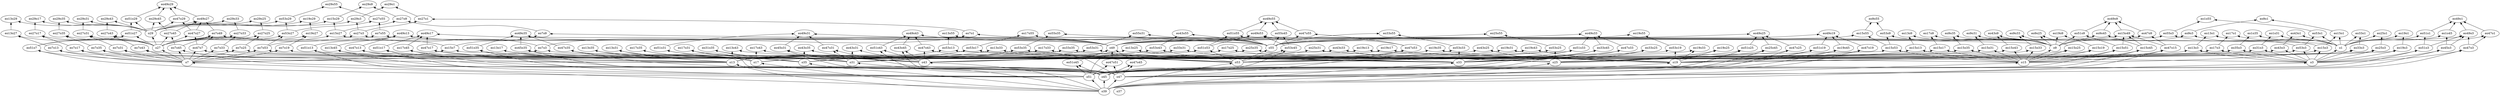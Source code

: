 strict digraph "priss2013-table01_s_d_s" {
	rankdir=BT
	eo27o35
	eo1o45
	eo35o3
	o7
	eo1o55
	eo53o3
	eo47o9
	eo13o43
	eo13o35
	eo49o25
	eo17o25
	o37
	eo53o25
	eo43o33
	o13
	o17
	eo9o55
	eo7o25
	eo47o3
	o55
	eo19o3
	eo27o25
	eo13o3
	eo17o43
	eo15o55
	eo25o3
	eo1o35
	o51
	eo7o53
	eo29o45
	eo51o45
	eo51o55
	eo15o51
	eo47o7
	eo43o31
	eo15o13
	eo7o49
	eo15o1
	eo15o45
	eo49o35
	o27
	eo47o15
	eo47o31
	eo33o55
	eo7o45
	o1
	eo47o43
	eo19o1
	eo19o25
	eo27o1
	eo51o43
	o35
	eo9o1
	eo15o7
	eo15o53
	o47
	eo29o31
	eo53o17
	eo47o35
	eo7o31
	eo7o35
	eo33o1
	eo7o1
	eo53o45
	eo15o43
	eo53o33
	eo47o33
	o53
	o29
	eo47o45
	eo49o3
	eo19o33
	eo49o29
	eo1o31
	o31
	eo51o9
	eo55o35
	eo13o45
	eo33o25
	eo49o19
	eo29o33
	eo19o17
	eo13o25
	eo27o3
	eo9o3
	eo15o31
	eo19o31
	eo47o27
	eo47o25
	eo53o9
	eo53o31
	eo9o35
	eo55o45
	eo47o17
	eo27o9
	eo15o35
	eo17o31
	eo9o25
	eo43o45
	eo43o55
	eo7o9
	eo29o17
	o39
	eo27o17
	eo53o13
	eo15o19
	eo53o29
	eo29o55
	eo43o9
	o43
	eo31o3
	o9
	o33
	eo19o43
	eo9o33
	eo51o7
	eo7o43
	eo15o49
	eo47o1
	eo49o43
	eo15o17
	eo47o13
	eo33o35
	eo51o33
	eo27o55
	eo49o17
	eo51o19
	eo43o3
	eo19o35
	eo17o9
	o15
	eo51o27
	eo17o45
	eo29o9
	eo47o29
	eo9o31
	eo47o55
	eo49o1
	eo45o31
	eo19o29
	eo25o31
	eo49o55
	eo47o51
	eo31o35
	eo51o25
	eo13o55
	o25
	eo17o33
	eo7o33
	eo53o1
	eo43o25
	eo49o31
	eo15o3
	eo13o31
	eo15o29
	eo51o17
	eo49o13
	eo7o3
	eo51o13
	eo27o43
	eo55o31
	eo53o35
	eo43o1
	eo49o33
	eo13o33
	eo25o1
	eo29o25
	eo51o29
	eo27o45
	eo25o35
	eo49o9
	o45
	eo53o19
	eo27o33
	o3
	eo9o45
	eo25o55
	eo19o55
	eo13o27
	eo45o3
	eo33o3
	eo47o53
	eo29o35
	o49
	eo15o27
	eo51o31
	eo13o17
	eo43o35
	eo53o27
	eo33o45
	eo45o35
	eo7o17
	eo13o29
	eo25o45
	eo17o35
	eo29o1
	eo15o33
	eo29o3
	eo19o27
	eo19o13
	eo29o43
	eo51o53
	eo51o35
	eo7o19
	eo19o45
	eo13o9
	eo27o31
	eo17o55
	eo17o1
	eo51o1
	eo15o25
	eo49o27
	eo33o31
	eo55o3
	eo19o9
	o19
	eo53o43
	eo47o19
	eo7o55
	eo17o3
	eo13o1
	eo7o13
	eo51o3
	eo49o53
	o27 -> eo27o35
	eo7o35 -> eo27o35
	o1 -> eo1o45
	eo45o3 -> eo1o45
	o35 -> eo35o3
	o3 -> eo35o3
	o39 -> o7
	eo53o1 -> eo1o55
	eo55o3 -> eo1o55
	o53 -> eo53o3
	o3 -> eo53o3
	o9 -> eo47o9
	eo47o15 -> eo47o9
	o13 -> eo13o43
	o43 -> eo13o43
	o35 -> eo13o35
	o13 -> eo13o35
	eo51o25 -> eo49o25
	o49 -> eo49o25
	eo47o25 -> eo49o25
	eo25o45 -> eo49o25
	o17 -> eo17o25
	o25 -> eo17o25
	o25 -> eo53o25
	o53 -> eo53o25
	o33 -> eo43o33
	o43 -> eo43o33
	o39 -> o13
	o39 -> o17
	eo15o55 -> eo9o55
	eo53o9 -> eo9o55
	o7 -> eo7o25
	o25 -> eo7o25
	o47 -> eo47o3
	o3 -> eo47o3
	o53 -> o55
	o19 -> eo19o3
	o3 -> eo19o3
	o27 -> eo27o25
	eo7o25 -> eo27o25
	o13 -> eo13o3
	o3 -> eo13o3
	o17 -> eo17o43
	o43 -> eo17o43
	o55 -> eo15o55
	eo15o53 -> eo15o55
	o25 -> eo25o3
	o3 -> eo25o3
	o1 -> eo1o35
	eo35o3 -> eo1o35
	o39 -> o51
	o7 -> eo7o53
	o53 -> eo7o53
	o29 -> eo29o45
	eo27o45 -> eo29o45
	o45 -> eo51o45
	o51 -> eo51o45
	o55 -> eo51o55
	eo51o53 -> eo51o55
	o15 -> eo15o51
	o51 -> eo15o51
	o7 -> eo47o7
	o47 -> eo47o7
	o31 -> eo43o31
	o43 -> eo43o31
	o15 -> eo15o13
	o13 -> eo15o13
	o49 -> eo7o49
	eo7o45 -> eo7o49
	eo51o7 -> eo7o49
	eo47o7 -> eo7o49
	o1 -> eo15o1
	eo15o3 -> eo15o1
	o15 -> eo15o45
	o45 -> eo15o45
	eo47o35 -> eo49o35
	o49 -> eo49o35
	eo45o35 -> eo49o35
	eo51o35 -> eo49o35
	o7 -> o27
	o15 -> eo47o15
	o47 -> eo47o15
	o31 -> eo47o31
	o47 -> eo47o31
	o55 -> eo33o55
	eo53o33 -> eo33o55
	o7 -> eo7o45
	o45 -> eo7o45
	o3 -> o1
	o47 -> eo47o43
	o43 -> eo47o43
	o1 -> eo19o1
	eo19o3 -> eo19o1
	o19 -> eo19o25
	o25 -> eo19o25
	eo27o3 -> eo27o1
	eo7o1 -> eo27o1
	o51 -> eo51o43
	o43 -> eo51o43
	o39 -> o35
	eo9o3 -> eo9o1
	eo15o1 -> eo9o1
	o7 -> eo15o7
	o15 -> eo15o7
	o15 -> eo15o53
	o53 -> eo15o53
	o39 -> o47
	eo27o31 -> eo29o31
	o29 -> eo29o31
	o17 -> eo53o17
	o53 -> eo53o17
	o47 -> eo47o35
	o35 -> eo47o35
	o7 -> eo7o31
	o31 -> eo7o31
	o7 -> eo7o35
	o35 -> eo7o35
	o1 -> eo33o1
	eo33o3 -> eo33o1
	eo7o3 -> eo7o1
	o1 -> eo7o1
	o45 -> eo53o45
	o53 -> eo53o45
	o15 -> eo15o43
	o43 -> eo15o43
	o33 -> eo53o33
	o53 -> eo53o33
	o47 -> eo47o33
	o33 -> eo47o33
	o39 -> o53
	o27 -> o29
	o47 -> eo47o45
	o45 -> eo47o45
	eo45o3 -> eo49o3
	o49 -> eo49o3
	eo47o3 -> eo49o3
	eo51o3 -> eo49o3
	o19 -> eo19o33
	o33 -> eo19o33
	eo49o27 -> eo49o29
	eo29o45 -> eo49o29
	eo51o29 -> eo49o29
	eo47o29 -> eo49o29
	o1 -> eo1o31
	eo31o3 -> eo1o31
	o39 -> o31
	o9 -> eo51o9
	eo15o51 -> eo51o9
	eo53o35 -> eo55o35
	o55 -> eo55o35
	o45 -> eo13o45
	o13 -> eo13o45
	o33 -> eo33o25
	o25 -> eo33o25
	eo47o19 -> eo49o19
	o49 -> eo49o19
	eo51o19 -> eo49o19
	eo19o45 -> eo49o19
	o29 -> eo29o33
	eo27o33 -> eo29o33
	o19 -> eo19o17
	o17 -> eo19o17
	o13 -> eo13o25
	o25 -> eo13o25
	o27 -> eo27o3
	eo7o3 -> eo27o3
	o9 -> eo9o3
	eo15o3 -> eo9o3
	o15 -> eo15o31
	o31 -> eo15o31
	o31 -> eo19o31
	o19 -> eo19o31
	o27 -> eo47o27
	eo47o7 -> eo47o27
	o47 -> eo47o25
	o25 -> eo47o25
	o9 -> eo53o9
	eo15o53 -> eo53o9
	o31 -> eo53o31
	o53 -> eo53o31
	o9 -> eo9o35
	eo15o35 -> eo9o35
	eo53o45 -> eo55o45
	o55 -> eo55o45
	o47 -> eo47o17
	o17 -> eo47o17
	eo7o9 -> eo27o9
	eo15o27 -> eo27o9
	o15 -> eo15o35
	o35 -> eo15o35
	o31 -> eo17o31
	o17 -> eo17o31
	o9 -> eo9o25
	eo15o25 -> eo9o25
	o45 -> eo43o45
	o43 -> eo43o45
	o55 -> eo43o55
	eo53o43 -> eo43o55
	o9 -> eo7o9
	eo15o7 -> eo7o9
	o29 -> eo29o17
	eo27o17 -> eo29o17
	o27 -> eo27o17
	eo7o17 -> eo27o17
	o13 -> eo53o13
	o53 -> eo53o13
	o15 -> eo15o19
	o19 -> eo15o19
	o29 -> eo53o29
	eo53o27 -> eo53o29
	eo53o29 -> eo29o55
	eo27o55 -> eo29o55
	o9 -> eo43o9
	eo15o43 -> eo43o9
	o39 -> o43
	o31 -> eo31o3
	o3 -> eo31o3
	o15 -> o9
	o39 -> o33
	o19 -> eo19o43
	o43 -> eo19o43
	o9 -> eo9o33
	eo15o33 -> eo9o33
	o7 -> eo51o7
	o51 -> eo51o7
	o7 -> eo7o43
	o43 -> eo7o43
	eo15o51 -> eo15o49
	o49 -> eo15o49
	eo15o45 -> eo15o49
	eo47o15 -> eo15o49
	eo47o3 -> eo47o1
	o1 -> eo47o1
	eo47o43 -> eo49o43
	eo43o45 -> eo49o43
	o49 -> eo49o43
	eo51o43 -> eo49o43
	o15 -> eo15o17
	o17 -> eo15o17
	o47 -> eo47o13
	o13 -> eo47o13
	o33 -> eo33o35
	o35 -> eo33o35
	o33 -> eo51o33
	o51 -> eo51o33
	eo7o55 -> eo27o55
	eo53o27 -> eo27o55
	eo17o45 -> eo49o17
	eo51o17 -> eo49o17
	o49 -> eo49o17
	eo47o17 -> eo49o17
	o19 -> eo51o19
	o51 -> eo51o19
	o43 -> eo43o3
	o3 -> eo43o3
	o19 -> eo19o35
	o35 -> eo19o35
	o9 -> eo17o9
	eo15o17 -> eo17o9
	o39 -> o15
	eo51o7 -> eo51o27
	o27 -> eo51o27
	o17 -> eo17o45
	o45 -> eo17o45
	eo27o9 -> eo29o9
	eo15o29 -> eo29o9
	o29 -> eo47o29
	eo47o27 -> eo47o29
	eo15o31 -> eo9o31
	o9 -> eo9o31
	eo47o53 -> eo47o55
	o55 -> eo47o55
	eo1o45 -> eo49o1
	eo49o3 -> eo49o1
	eo51o1 -> eo49o1
	eo47o1 -> eo49o1
	o31 -> eo45o31
	o45 -> eo45o31
	eo19o27 -> eo19o29
	o29 -> eo19o29
	o31 -> eo25o31
	o25 -> eo25o31
	eo47o55 -> eo49o55
	eo51o55 -> eo49o55
	eo55o45 -> eo49o55
	eo49o53 -> eo49o55
	o47 -> eo47o51
	o51 -> eo47o51
	o31 -> eo31o35
	o35 -> eo31o35
	o51 -> eo51o25
	o25 -> eo51o25
	o55 -> eo13o55
	eo53o13 -> eo13o55
	o39 -> o25
	o33 -> eo17o33
	o17 -> eo17o33
	o7 -> eo7o33
	o33 -> eo7o33
	eo53o3 -> eo53o1
	o1 -> eo53o1
	o25 -> eo43o25
	o43 -> eo43o25
	eo47o31 -> eo49o31
	eo45o31 -> eo49o31
	o49 -> eo49o31
	eo51o31 -> eo49o31
	o15 -> eo15o3
	o3 -> eo15o3
	o31 -> eo13o31
	o13 -> eo13o31
	o29 -> eo15o29
	eo15o27 -> eo15o29
	o17 -> eo51o17
	o51 -> eo51o17
	eo13o45 -> eo49o13
	o49 -> eo49o13
	eo47o13 -> eo49o13
	eo51o13 -> eo49o13
	o7 -> eo7o3
	o3 -> eo7o3
	o13 -> eo51o13
	o51 -> eo51o13
	eo7o43 -> eo27o43
	o27 -> eo27o43
	eo53o31 -> eo55o31
	o55 -> eo55o31
	o35 -> eo53o35
	o53 -> eo53o35
	o1 -> eo43o1
	eo43o3 -> eo43o1
	eo33o45 -> eo49o33
	o49 -> eo49o33
	eo51o33 -> eo49o33
	eo47o33 -> eo49o33
	o33 -> eo13o33
	o13 -> eo13o33
	o1 -> eo25o1
	eo25o3 -> eo25o1
	eo27o25 -> eo29o25
	o29 -> eo29o25
	o29 -> eo51o29
	eo51o27 -> eo51o29
	o27 -> eo27o45
	eo7o45 -> eo27o45
	o35 -> eo25o35
	o25 -> eo25o35
	eo47o9 -> eo49o9
	eo51o9 -> eo49o9
	eo9o45 -> eo49o9
	eo15o49 -> eo49o9
	o39 -> o45
	o19 -> eo53o19
	o53 -> eo53o19
	o27 -> eo27o33
	eo7o33 -> eo27o33
	o39 -> o3
	o9 -> eo9o45
	eo15o45 -> eo9o45
	eo53o25 -> eo25o55
	o55 -> eo25o55
	eo53o19 -> eo19o55
	o55 -> eo19o55
	eo7o13 -> eo13o27
	o27 -> eo13o27
	o45 -> eo45o3
	o3 -> eo45o3
	o33 -> eo33o3
	o3 -> eo33o3
	o47 -> eo47o53
	o53 -> eo47o53
	o29 -> eo29o35
	eo27o35 -> eo29o35
	eo51o45 -> o49
	eo47o51 -> o49
	eo47o45 -> o49
	o27 -> eo15o27
	eo15o7 -> eo15o27
	o31 -> eo51o31
	o51 -> eo51o31
	o17 -> eo13o17
	o13 -> eo13o17
	o35 -> eo43o35
	o43 -> eo43o35
	eo7o53 -> eo53o27
	o27 -> eo53o27
	o33 -> eo33o45
	o45 -> eo33o45
	o45 -> eo45o35
	o35 -> eo45o35
	o7 -> eo7o17
	o17 -> eo7o17
	o29 -> eo13o29
	eo13o27 -> eo13o29
	o45 -> eo25o45
	o25 -> eo25o45
	o17 -> eo17o35
	o35 -> eo17o35
	eo29o3 -> eo29o1
	eo27o1 -> eo29o1
	o15 -> eo15o33
	o33 -> eo15o33
	o29 -> eo29o3
	eo27o3 -> eo29o3
	o27 -> eo19o27
	eo7o19 -> eo19o27
	o19 -> eo19o13
	o13 -> eo19o13
	eo27o43 -> eo29o43
	o29 -> eo29o43
	o51 -> eo51o53
	o53 -> eo51o53
	o35 -> eo51o35
	o51 -> eo51o35
	o7 -> eo7o19
	o19 -> eo7o19
	o19 -> eo19o45
	o45 -> eo19o45
	o9 -> eo13o9
	eo15o13 -> eo13o9
	o27 -> eo27o31
	eo7o31 -> eo27o31
	eo53o17 -> eo17o55
	o55 -> eo17o55
	eo17o3 -> eo17o1
	o1 -> eo17o1
	o1 -> eo51o1
	eo51o3 -> eo51o1
	o15 -> eo15o25
	o25 -> eo15o25
	eo7o49 -> eo49o27
	eo27o45 -> eo49o27
	eo51o27 -> eo49o27
	eo47o27 -> eo49o27
	o31 -> eo33o31
	o33 -> eo33o31
	eo53o3 -> eo55o3
	o55 -> eo55o3
	o9 -> eo19o9
	eo15o19 -> eo19o9
	o39 -> o19
	o43 -> eo53o43
	o53 -> eo53o43
	o47 -> eo47o19
	o19 -> eo47o19
	eo7o53 -> eo7o55
	o55 -> eo7o55
	o17 -> eo17o3
	o3 -> eo17o3
	o1 -> eo13o1
	eo13o3 -> eo13o1
	o7 -> eo7o13
	o13 -> eo7o13
	o51 -> eo51o3
	o3 -> eo51o3
	eo53o45 -> eo49o53
	eo47o53 -> eo49o53
	o49 -> eo49o53
	eo51o53 -> eo49o53
}
